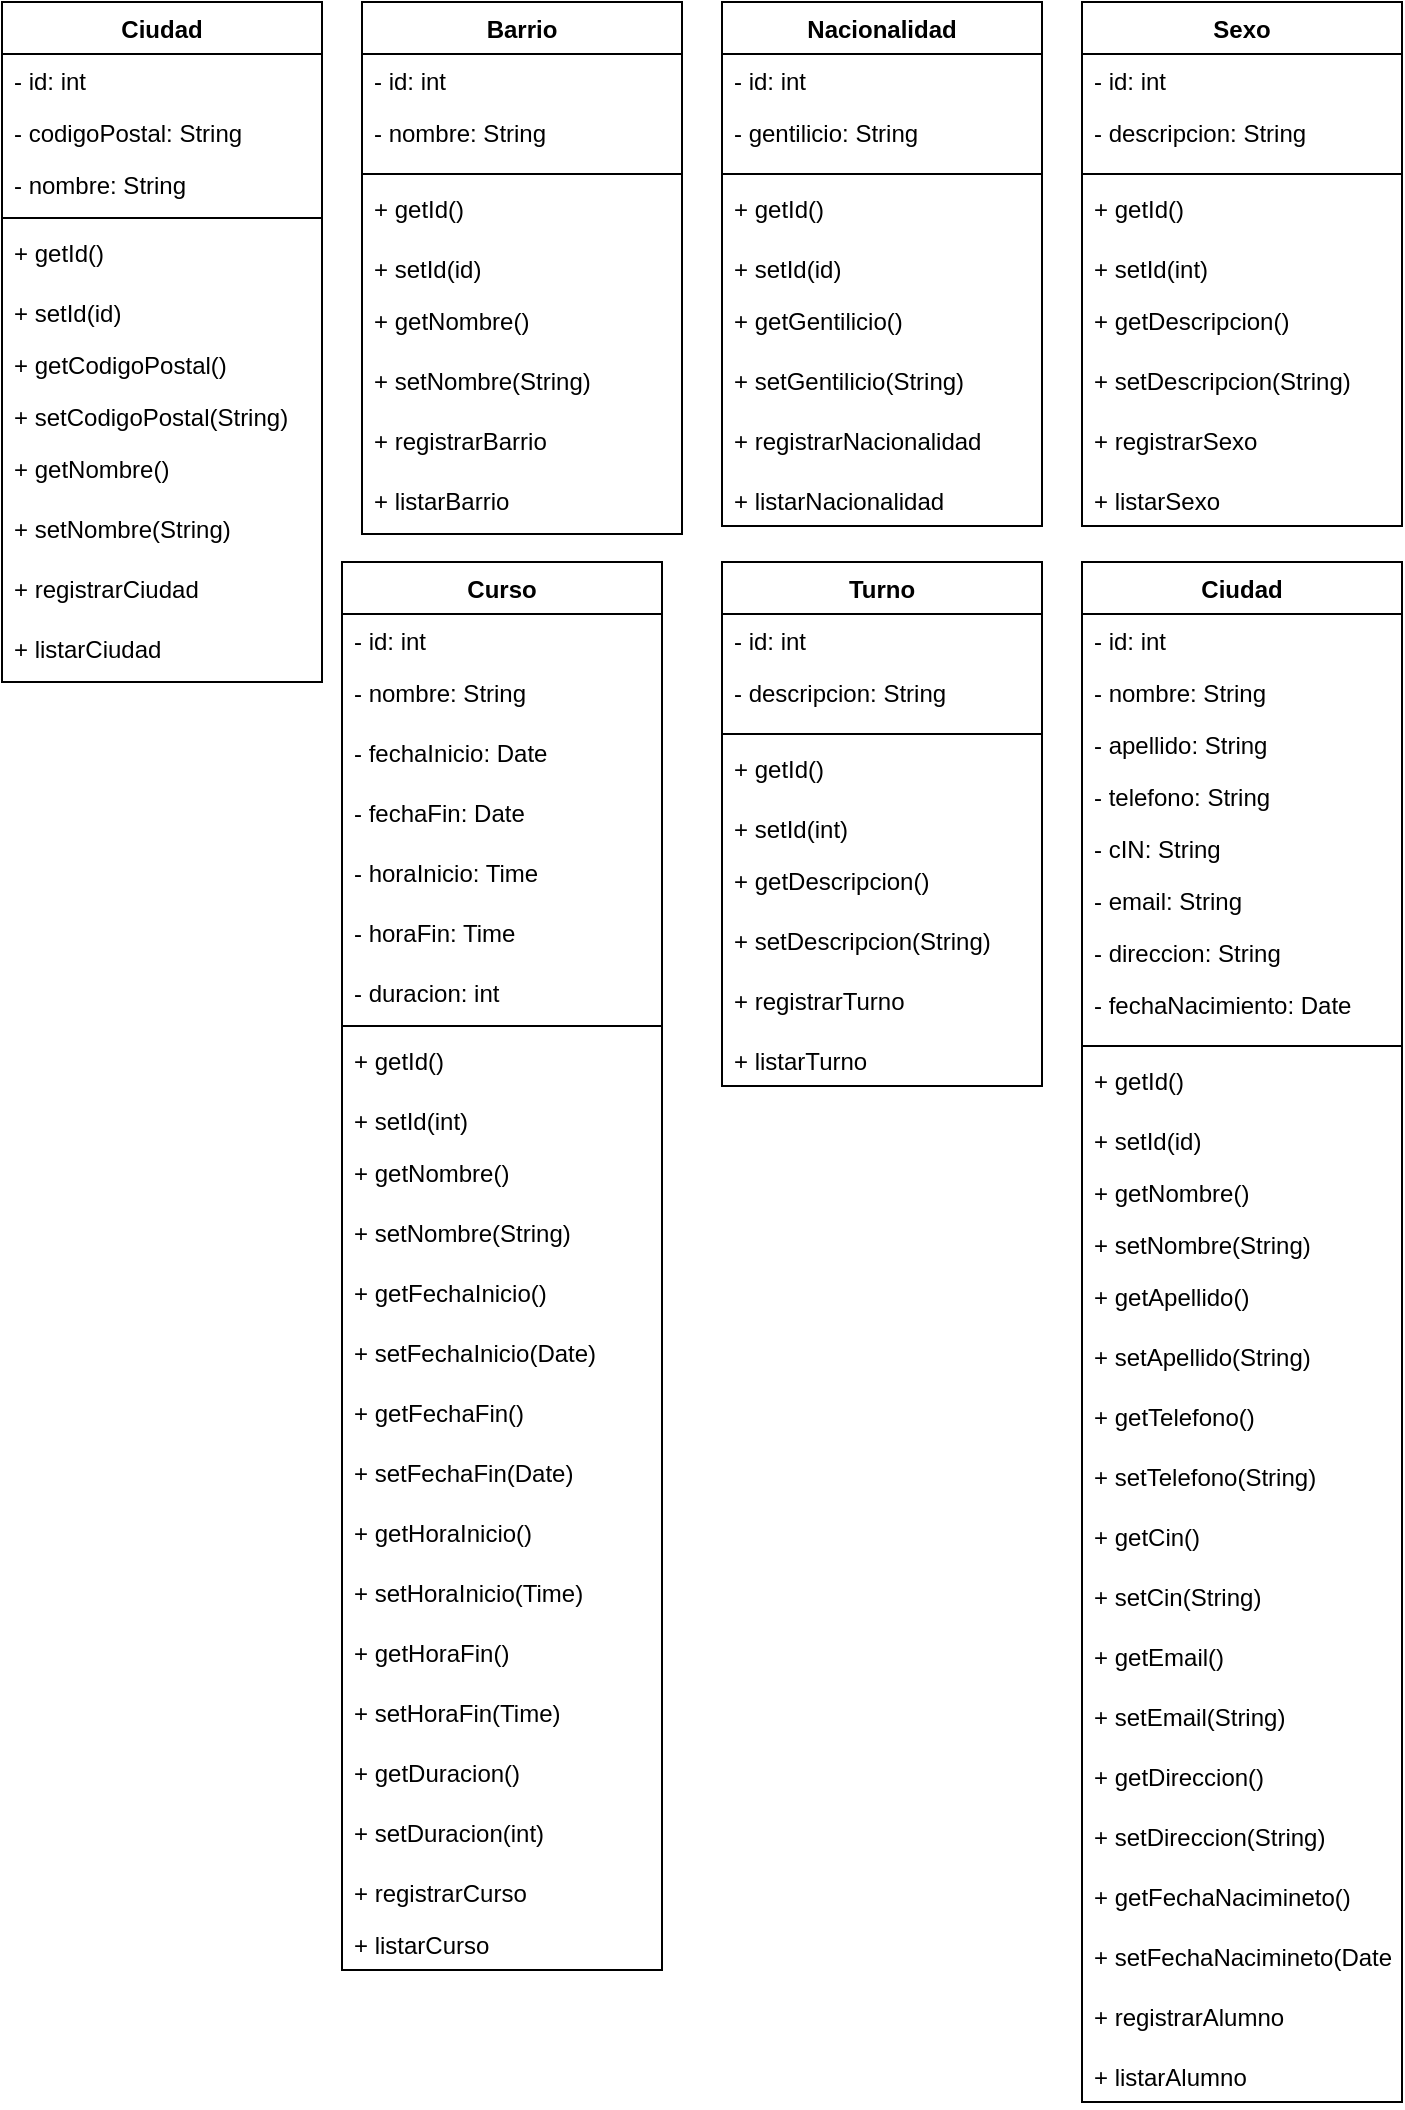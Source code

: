<mxfile version="20.2.8" type="device"><diagram id="pbPitKWL6TP8veOdQQYX" name="Página-1"><mxGraphModel dx="901" dy="651" grid="1" gridSize="10" guides="1" tooltips="1" connect="1" arrows="1" fold="1" page="1" pageScale="1" pageWidth="827" pageHeight="1169" math="0" shadow="0"><root><mxCell id="0"/><mxCell id="1" parent="0"/><mxCell id="TerYsJlzuSsZnqTADpuS-1" value="Ciudad" style="swimlane;fontStyle=1;align=center;verticalAlign=top;childLayout=stackLayout;horizontal=1;startSize=26;horizontalStack=0;resizeParent=1;resizeParentMax=0;resizeLast=0;collapsible=1;marginBottom=0;" vertex="1" parent="1"><mxGeometry x="20" y="40" width="160" height="340" as="geometry"/></mxCell><mxCell id="TerYsJlzuSsZnqTADpuS-2" value="- id: int&#10;" style="text;strokeColor=none;fillColor=none;align=left;verticalAlign=top;spacingLeft=4;spacingRight=4;overflow=hidden;rotatable=0;points=[[0,0.5],[1,0.5]];portConstraint=eastwest;" vertex="1" parent="TerYsJlzuSsZnqTADpuS-1"><mxGeometry y="26" width="160" height="26" as="geometry"/></mxCell><mxCell id="TerYsJlzuSsZnqTADpuS-5" value="- codigoPostal: String" style="text;strokeColor=none;fillColor=none;align=left;verticalAlign=top;spacingLeft=4;spacingRight=4;overflow=hidden;rotatable=0;points=[[0,0.5],[1,0.5]];portConstraint=eastwest;" vertex="1" parent="TerYsJlzuSsZnqTADpuS-1"><mxGeometry y="52" width="160" height="26" as="geometry"/></mxCell><mxCell id="TerYsJlzuSsZnqTADpuS-6" value="- nombre: String" style="text;strokeColor=none;fillColor=none;align=left;verticalAlign=top;spacingLeft=4;spacingRight=4;overflow=hidden;rotatable=0;points=[[0,0.5],[1,0.5]];portConstraint=eastwest;" vertex="1" parent="TerYsJlzuSsZnqTADpuS-1"><mxGeometry y="78" width="160" height="26" as="geometry"/></mxCell><mxCell id="TerYsJlzuSsZnqTADpuS-3" value="" style="line;strokeWidth=1;fillColor=none;align=left;verticalAlign=middle;spacingTop=-1;spacingLeft=3;spacingRight=3;rotatable=0;labelPosition=right;points=[];portConstraint=eastwest;strokeColor=inherit;" vertex="1" parent="TerYsJlzuSsZnqTADpuS-1"><mxGeometry y="104" width="160" height="8" as="geometry"/></mxCell><mxCell id="TerYsJlzuSsZnqTADpuS-4" value="+ getId()" style="text;strokeColor=none;fillColor=none;align=left;verticalAlign=top;spacingLeft=4;spacingRight=4;overflow=hidden;rotatable=0;points=[[0,0.5],[1,0.5]];portConstraint=eastwest;" vertex="1" parent="TerYsJlzuSsZnqTADpuS-1"><mxGeometry y="112" width="160" height="30" as="geometry"/></mxCell><mxCell id="TerYsJlzuSsZnqTADpuS-7" value="+ setId(id)" style="text;strokeColor=none;fillColor=none;align=left;verticalAlign=top;spacingLeft=4;spacingRight=4;overflow=hidden;rotatable=0;points=[[0,0.5],[1,0.5]];portConstraint=eastwest;" vertex="1" parent="TerYsJlzuSsZnqTADpuS-1"><mxGeometry y="142" width="160" height="26" as="geometry"/></mxCell><mxCell id="TerYsJlzuSsZnqTADpuS-8" value="+ getCodigoPostal()&#10;" style="text;strokeColor=none;fillColor=none;align=left;verticalAlign=top;spacingLeft=4;spacingRight=4;overflow=hidden;rotatable=0;points=[[0,0.5],[1,0.5]];portConstraint=eastwest;" vertex="1" parent="TerYsJlzuSsZnqTADpuS-1"><mxGeometry y="168" width="160" height="26" as="geometry"/></mxCell><mxCell id="TerYsJlzuSsZnqTADpuS-9" value="+ setCodigoPostal(String)&#10;" style="text;strokeColor=none;fillColor=none;align=left;verticalAlign=top;spacingLeft=4;spacingRight=4;overflow=hidden;rotatable=0;points=[[0,0.5],[1,0.5]];portConstraint=eastwest;" vertex="1" parent="TerYsJlzuSsZnqTADpuS-1"><mxGeometry y="194" width="160" height="26" as="geometry"/></mxCell><mxCell id="TerYsJlzuSsZnqTADpuS-10" value="+ getNombre()" style="text;strokeColor=none;fillColor=none;align=left;verticalAlign=top;spacingLeft=4;spacingRight=4;overflow=hidden;rotatable=0;points=[[0,0.5],[1,0.5]];portConstraint=eastwest;" vertex="1" parent="TerYsJlzuSsZnqTADpuS-1"><mxGeometry y="220" width="160" height="30" as="geometry"/></mxCell><mxCell id="TerYsJlzuSsZnqTADpuS-11" value="+ setNombre(String)" style="text;strokeColor=none;fillColor=none;align=left;verticalAlign=top;spacingLeft=4;spacingRight=4;overflow=hidden;rotatable=0;points=[[0,0.5],[1,0.5]];portConstraint=eastwest;" vertex="1" parent="TerYsJlzuSsZnqTADpuS-1"><mxGeometry y="250" width="160" height="30" as="geometry"/></mxCell><mxCell id="TerYsJlzuSsZnqTADpuS-12" value="+ registrarCiudad" style="text;strokeColor=none;fillColor=none;align=left;verticalAlign=top;spacingLeft=4;spacingRight=4;overflow=hidden;rotatable=0;points=[[0,0.5],[1,0.5]];portConstraint=eastwest;" vertex="1" parent="TerYsJlzuSsZnqTADpuS-1"><mxGeometry y="280" width="160" height="30" as="geometry"/></mxCell><mxCell id="TerYsJlzuSsZnqTADpuS-13" value="+ listarCiudad" style="text;strokeColor=none;fillColor=none;align=left;verticalAlign=top;spacingLeft=4;spacingRight=4;overflow=hidden;rotatable=0;points=[[0,0.5],[1,0.5]];portConstraint=eastwest;" vertex="1" parent="TerYsJlzuSsZnqTADpuS-1"><mxGeometry y="310" width="160" height="30" as="geometry"/></mxCell><mxCell id="TerYsJlzuSsZnqTADpuS-14" value="Barrio" style="swimlane;fontStyle=1;align=center;verticalAlign=top;childLayout=stackLayout;horizontal=1;startSize=26;horizontalStack=0;resizeParent=1;resizeParentMax=0;resizeLast=0;collapsible=1;marginBottom=0;" vertex="1" parent="1"><mxGeometry x="200" y="40" width="160" height="266" as="geometry"/></mxCell><mxCell id="TerYsJlzuSsZnqTADpuS-15" value="- id: int" style="text;strokeColor=none;fillColor=none;align=left;verticalAlign=top;spacingLeft=4;spacingRight=4;overflow=hidden;rotatable=0;points=[[0,0.5],[1,0.5]];portConstraint=eastwest;" vertex="1" parent="TerYsJlzuSsZnqTADpuS-14"><mxGeometry y="26" width="160" height="26" as="geometry"/></mxCell><mxCell id="TerYsJlzuSsZnqTADpuS-18" value="- nombre: String" style="text;strokeColor=none;fillColor=none;align=left;verticalAlign=top;spacingLeft=4;spacingRight=4;overflow=hidden;rotatable=0;points=[[0,0.5],[1,0.5]];portConstraint=eastwest;" vertex="1" parent="TerYsJlzuSsZnqTADpuS-14"><mxGeometry y="52" width="160" height="30" as="geometry"/></mxCell><mxCell id="TerYsJlzuSsZnqTADpuS-16" value="" style="line;strokeWidth=1;fillColor=none;align=left;verticalAlign=middle;spacingTop=-1;spacingLeft=3;spacingRight=3;rotatable=0;labelPosition=right;points=[];portConstraint=eastwest;strokeColor=inherit;" vertex="1" parent="TerYsJlzuSsZnqTADpuS-14"><mxGeometry y="82" width="160" height="8" as="geometry"/></mxCell><mxCell id="TerYsJlzuSsZnqTADpuS-19" value="+ getId()" style="text;strokeColor=none;fillColor=none;align=left;verticalAlign=top;spacingLeft=4;spacingRight=4;overflow=hidden;rotatable=0;points=[[0,0.5],[1,0.5]];portConstraint=eastwest;" vertex="1" parent="TerYsJlzuSsZnqTADpuS-14"><mxGeometry y="90" width="160" height="30" as="geometry"/></mxCell><mxCell id="TerYsJlzuSsZnqTADpuS-20" value="+ setId(id)" style="text;strokeColor=none;fillColor=none;align=left;verticalAlign=top;spacingLeft=4;spacingRight=4;overflow=hidden;rotatable=0;points=[[0,0.5],[1,0.5]];portConstraint=eastwest;" vertex="1" parent="TerYsJlzuSsZnqTADpuS-14"><mxGeometry y="120" width="160" height="26" as="geometry"/></mxCell><mxCell id="TerYsJlzuSsZnqTADpuS-21" value="+ getNombre()" style="text;strokeColor=none;fillColor=none;align=left;verticalAlign=top;spacingLeft=4;spacingRight=4;overflow=hidden;rotatable=0;points=[[0,0.5],[1,0.5]];portConstraint=eastwest;" vertex="1" parent="TerYsJlzuSsZnqTADpuS-14"><mxGeometry y="146" width="160" height="30" as="geometry"/></mxCell><mxCell id="TerYsJlzuSsZnqTADpuS-22" value="+ setNombre(String)" style="text;strokeColor=none;fillColor=none;align=left;verticalAlign=top;spacingLeft=4;spacingRight=4;overflow=hidden;rotatable=0;points=[[0,0.5],[1,0.5]];portConstraint=eastwest;" vertex="1" parent="TerYsJlzuSsZnqTADpuS-14"><mxGeometry y="176" width="160" height="30" as="geometry"/></mxCell><mxCell id="TerYsJlzuSsZnqTADpuS-23" value="+ registrarBarrio" style="text;strokeColor=none;fillColor=none;align=left;verticalAlign=top;spacingLeft=4;spacingRight=4;overflow=hidden;rotatable=0;points=[[0,0.5],[1,0.5]];portConstraint=eastwest;" vertex="1" parent="TerYsJlzuSsZnqTADpuS-14"><mxGeometry y="206" width="160" height="30" as="geometry"/></mxCell><mxCell id="TerYsJlzuSsZnqTADpuS-24" value="+ listarBarrio" style="text;strokeColor=none;fillColor=none;align=left;verticalAlign=top;spacingLeft=4;spacingRight=4;overflow=hidden;rotatable=0;points=[[0,0.5],[1,0.5]];portConstraint=eastwest;" vertex="1" parent="TerYsJlzuSsZnqTADpuS-14"><mxGeometry y="236" width="160" height="30" as="geometry"/></mxCell><mxCell id="TerYsJlzuSsZnqTADpuS-29" value="Nacionalidad" style="swimlane;fontStyle=1;align=center;verticalAlign=top;childLayout=stackLayout;horizontal=1;startSize=26;horizontalStack=0;resizeParent=1;resizeParentMax=0;resizeLast=0;collapsible=1;marginBottom=0;" vertex="1" parent="1"><mxGeometry x="380" y="40" width="160" height="262" as="geometry"/></mxCell><mxCell id="TerYsJlzuSsZnqTADpuS-30" value="- id: int" style="text;strokeColor=none;fillColor=none;align=left;verticalAlign=top;spacingLeft=4;spacingRight=4;overflow=hidden;rotatable=0;points=[[0,0.5],[1,0.5]];portConstraint=eastwest;" vertex="1" parent="TerYsJlzuSsZnqTADpuS-29"><mxGeometry y="26" width="160" height="26" as="geometry"/></mxCell><mxCell id="TerYsJlzuSsZnqTADpuS-33" value="- gentilicio: String" style="text;strokeColor=none;fillColor=none;align=left;verticalAlign=top;spacingLeft=4;spacingRight=4;overflow=hidden;rotatable=0;points=[[0,0.5],[1,0.5]];portConstraint=eastwest;" vertex="1" parent="TerYsJlzuSsZnqTADpuS-29"><mxGeometry y="52" width="160" height="30" as="geometry"/></mxCell><mxCell id="TerYsJlzuSsZnqTADpuS-31" value="" style="line;strokeWidth=1;fillColor=none;align=left;verticalAlign=middle;spacingTop=-1;spacingLeft=3;spacingRight=3;rotatable=0;labelPosition=right;points=[];portConstraint=eastwest;strokeColor=inherit;" vertex="1" parent="TerYsJlzuSsZnqTADpuS-29"><mxGeometry y="82" width="160" height="8" as="geometry"/></mxCell><mxCell id="TerYsJlzuSsZnqTADpuS-34" value="+ getId()" style="text;strokeColor=none;fillColor=none;align=left;verticalAlign=top;spacingLeft=4;spacingRight=4;overflow=hidden;rotatable=0;points=[[0,0.5],[1,0.5]];portConstraint=eastwest;" vertex="1" parent="TerYsJlzuSsZnqTADpuS-29"><mxGeometry y="90" width="160" height="30" as="geometry"/></mxCell><mxCell id="TerYsJlzuSsZnqTADpuS-35" value="+ setId(id)" style="text;strokeColor=none;fillColor=none;align=left;verticalAlign=top;spacingLeft=4;spacingRight=4;overflow=hidden;rotatable=0;points=[[0,0.5],[1,0.5]];portConstraint=eastwest;" vertex="1" parent="TerYsJlzuSsZnqTADpuS-29"><mxGeometry y="120" width="160" height="26" as="geometry"/></mxCell><mxCell id="TerYsJlzuSsZnqTADpuS-36" value="+ getGentilicio()" style="text;strokeColor=none;fillColor=none;align=left;verticalAlign=top;spacingLeft=4;spacingRight=4;overflow=hidden;rotatable=0;points=[[0,0.5],[1,0.5]];portConstraint=eastwest;" vertex="1" parent="TerYsJlzuSsZnqTADpuS-29"><mxGeometry y="146" width="160" height="30" as="geometry"/></mxCell><mxCell id="TerYsJlzuSsZnqTADpuS-37" value="+ setGentilicio(String)" style="text;strokeColor=none;fillColor=none;align=left;verticalAlign=top;spacingLeft=4;spacingRight=4;overflow=hidden;rotatable=0;points=[[0,0.5],[1,0.5]];portConstraint=eastwest;" vertex="1" parent="TerYsJlzuSsZnqTADpuS-29"><mxGeometry y="176" width="160" height="30" as="geometry"/></mxCell><mxCell id="TerYsJlzuSsZnqTADpuS-38" value="+ registrarNacionalidad" style="text;strokeColor=none;fillColor=none;align=left;verticalAlign=top;spacingLeft=4;spacingRight=4;overflow=hidden;rotatable=0;points=[[0,0.5],[1,0.5]];portConstraint=eastwest;" vertex="1" parent="TerYsJlzuSsZnqTADpuS-29"><mxGeometry y="206" width="160" height="30" as="geometry"/></mxCell><mxCell id="TerYsJlzuSsZnqTADpuS-32" value="+ listarNacionalidad" style="text;strokeColor=none;fillColor=none;align=left;verticalAlign=top;spacingLeft=4;spacingRight=4;overflow=hidden;rotatable=0;points=[[0,0.5],[1,0.5]];portConstraint=eastwest;" vertex="1" parent="TerYsJlzuSsZnqTADpuS-29"><mxGeometry y="236" width="160" height="26" as="geometry"/></mxCell><mxCell id="TerYsJlzuSsZnqTADpuS-39" value="Sexo" style="swimlane;fontStyle=1;align=center;verticalAlign=top;childLayout=stackLayout;horizontal=1;startSize=26;horizontalStack=0;resizeParent=1;resizeParentMax=0;resizeLast=0;collapsible=1;marginBottom=0;" vertex="1" parent="1"><mxGeometry x="560" y="40" width="160" height="262" as="geometry"/></mxCell><mxCell id="TerYsJlzuSsZnqTADpuS-40" value="- id: int" style="text;strokeColor=none;fillColor=none;align=left;verticalAlign=top;spacingLeft=4;spacingRight=4;overflow=hidden;rotatable=0;points=[[0,0.5],[1,0.5]];portConstraint=eastwest;" vertex="1" parent="TerYsJlzuSsZnqTADpuS-39"><mxGeometry y="26" width="160" height="26" as="geometry"/></mxCell><mxCell id="TerYsJlzuSsZnqTADpuS-41" value="- descripcion: String" style="text;strokeColor=none;fillColor=none;align=left;verticalAlign=top;spacingLeft=4;spacingRight=4;overflow=hidden;rotatable=0;points=[[0,0.5],[1,0.5]];portConstraint=eastwest;" vertex="1" parent="TerYsJlzuSsZnqTADpuS-39"><mxGeometry y="52" width="160" height="30" as="geometry"/></mxCell><mxCell id="TerYsJlzuSsZnqTADpuS-42" value="" style="line;strokeWidth=1;fillColor=none;align=left;verticalAlign=middle;spacingTop=-1;spacingLeft=3;spacingRight=3;rotatable=0;labelPosition=right;points=[];portConstraint=eastwest;strokeColor=inherit;" vertex="1" parent="TerYsJlzuSsZnqTADpuS-39"><mxGeometry y="82" width="160" height="8" as="geometry"/></mxCell><mxCell id="TerYsJlzuSsZnqTADpuS-43" value="+ getId()" style="text;strokeColor=none;fillColor=none;align=left;verticalAlign=top;spacingLeft=4;spacingRight=4;overflow=hidden;rotatable=0;points=[[0,0.5],[1,0.5]];portConstraint=eastwest;" vertex="1" parent="TerYsJlzuSsZnqTADpuS-39"><mxGeometry y="90" width="160" height="30" as="geometry"/></mxCell><mxCell id="TerYsJlzuSsZnqTADpuS-44" value="+ setId(int)" style="text;strokeColor=none;fillColor=none;align=left;verticalAlign=top;spacingLeft=4;spacingRight=4;overflow=hidden;rotatable=0;points=[[0,0.5],[1,0.5]];portConstraint=eastwest;" vertex="1" parent="TerYsJlzuSsZnqTADpuS-39"><mxGeometry y="120" width="160" height="26" as="geometry"/></mxCell><mxCell id="TerYsJlzuSsZnqTADpuS-45" value="+ getDescripcion()" style="text;strokeColor=none;fillColor=none;align=left;verticalAlign=top;spacingLeft=4;spacingRight=4;overflow=hidden;rotatable=0;points=[[0,0.5],[1,0.5]];portConstraint=eastwest;" vertex="1" parent="TerYsJlzuSsZnqTADpuS-39"><mxGeometry y="146" width="160" height="30" as="geometry"/></mxCell><mxCell id="TerYsJlzuSsZnqTADpuS-46" value="+ setDescripcion(String)" style="text;strokeColor=none;fillColor=none;align=left;verticalAlign=top;spacingLeft=4;spacingRight=4;overflow=hidden;rotatable=0;points=[[0,0.5],[1,0.5]];portConstraint=eastwest;" vertex="1" parent="TerYsJlzuSsZnqTADpuS-39"><mxGeometry y="176" width="160" height="30" as="geometry"/></mxCell><mxCell id="TerYsJlzuSsZnqTADpuS-47" value="+ registrarSexo" style="text;strokeColor=none;fillColor=none;align=left;verticalAlign=top;spacingLeft=4;spacingRight=4;overflow=hidden;rotatable=0;points=[[0,0.5],[1,0.5]];portConstraint=eastwest;" vertex="1" parent="TerYsJlzuSsZnqTADpuS-39"><mxGeometry y="206" width="160" height="30" as="geometry"/></mxCell><mxCell id="TerYsJlzuSsZnqTADpuS-48" value="+ listarSexo" style="text;strokeColor=none;fillColor=none;align=left;verticalAlign=top;spacingLeft=4;spacingRight=4;overflow=hidden;rotatable=0;points=[[0,0.5],[1,0.5]];portConstraint=eastwest;" vertex="1" parent="TerYsJlzuSsZnqTADpuS-39"><mxGeometry y="236" width="160" height="26" as="geometry"/></mxCell><mxCell id="TerYsJlzuSsZnqTADpuS-51" value="Turno" style="swimlane;fontStyle=1;align=center;verticalAlign=top;childLayout=stackLayout;horizontal=1;startSize=26;horizontalStack=0;resizeParent=1;resizeParentMax=0;resizeLast=0;collapsible=1;marginBottom=0;" vertex="1" parent="1"><mxGeometry x="380" y="320" width="160" height="262" as="geometry"/></mxCell><mxCell id="TerYsJlzuSsZnqTADpuS-52" value="- id: int" style="text;strokeColor=none;fillColor=none;align=left;verticalAlign=top;spacingLeft=4;spacingRight=4;overflow=hidden;rotatable=0;points=[[0,0.5],[1,0.5]];portConstraint=eastwest;" vertex="1" parent="TerYsJlzuSsZnqTADpuS-51"><mxGeometry y="26" width="160" height="26" as="geometry"/></mxCell><mxCell id="TerYsJlzuSsZnqTADpuS-53" value="- descripcion: String" style="text;strokeColor=none;fillColor=none;align=left;verticalAlign=top;spacingLeft=4;spacingRight=4;overflow=hidden;rotatable=0;points=[[0,0.5],[1,0.5]];portConstraint=eastwest;" vertex="1" parent="TerYsJlzuSsZnqTADpuS-51"><mxGeometry y="52" width="160" height="30" as="geometry"/></mxCell><mxCell id="TerYsJlzuSsZnqTADpuS-54" value="" style="line;strokeWidth=1;fillColor=none;align=left;verticalAlign=middle;spacingTop=-1;spacingLeft=3;spacingRight=3;rotatable=0;labelPosition=right;points=[];portConstraint=eastwest;strokeColor=inherit;" vertex="1" parent="TerYsJlzuSsZnqTADpuS-51"><mxGeometry y="82" width="160" height="8" as="geometry"/></mxCell><mxCell id="TerYsJlzuSsZnqTADpuS-55" value="+ getId()" style="text;strokeColor=none;fillColor=none;align=left;verticalAlign=top;spacingLeft=4;spacingRight=4;overflow=hidden;rotatable=0;points=[[0,0.5],[1,0.5]];portConstraint=eastwest;" vertex="1" parent="TerYsJlzuSsZnqTADpuS-51"><mxGeometry y="90" width="160" height="30" as="geometry"/></mxCell><mxCell id="TerYsJlzuSsZnqTADpuS-56" value="+ setId(int)" style="text;strokeColor=none;fillColor=none;align=left;verticalAlign=top;spacingLeft=4;spacingRight=4;overflow=hidden;rotatable=0;points=[[0,0.5],[1,0.5]];portConstraint=eastwest;" vertex="1" parent="TerYsJlzuSsZnqTADpuS-51"><mxGeometry y="120" width="160" height="26" as="geometry"/></mxCell><mxCell id="TerYsJlzuSsZnqTADpuS-57" value="+ getDescripcion()" style="text;strokeColor=none;fillColor=none;align=left;verticalAlign=top;spacingLeft=4;spacingRight=4;overflow=hidden;rotatable=0;points=[[0,0.5],[1,0.5]];portConstraint=eastwest;" vertex="1" parent="TerYsJlzuSsZnqTADpuS-51"><mxGeometry y="146" width="160" height="30" as="geometry"/></mxCell><mxCell id="TerYsJlzuSsZnqTADpuS-58" value="+ setDescripcion(String)" style="text;strokeColor=none;fillColor=none;align=left;verticalAlign=top;spacingLeft=4;spacingRight=4;overflow=hidden;rotatable=0;points=[[0,0.5],[1,0.5]];portConstraint=eastwest;" vertex="1" parent="TerYsJlzuSsZnqTADpuS-51"><mxGeometry y="176" width="160" height="30" as="geometry"/></mxCell><mxCell id="TerYsJlzuSsZnqTADpuS-59" value="+ registrarTurno" style="text;strokeColor=none;fillColor=none;align=left;verticalAlign=top;spacingLeft=4;spacingRight=4;overflow=hidden;rotatable=0;points=[[0,0.5],[1,0.5]];portConstraint=eastwest;" vertex="1" parent="TerYsJlzuSsZnqTADpuS-51"><mxGeometry y="206" width="160" height="30" as="geometry"/></mxCell><mxCell id="TerYsJlzuSsZnqTADpuS-60" value="+ listarTurno" style="text;strokeColor=none;fillColor=none;align=left;verticalAlign=top;spacingLeft=4;spacingRight=4;overflow=hidden;rotatable=0;points=[[0,0.5],[1,0.5]];portConstraint=eastwest;" vertex="1" parent="TerYsJlzuSsZnqTADpuS-51"><mxGeometry y="236" width="160" height="26" as="geometry"/></mxCell><mxCell id="TerYsJlzuSsZnqTADpuS-61" value="Curso" style="swimlane;fontStyle=1;align=center;verticalAlign=top;childLayout=stackLayout;horizontal=1;startSize=26;horizontalStack=0;resizeParent=1;resizeParentMax=0;resizeLast=0;collapsible=1;marginBottom=0;" vertex="1" parent="1"><mxGeometry x="190" y="320" width="160" height="704" as="geometry"/></mxCell><mxCell id="TerYsJlzuSsZnqTADpuS-62" value="- id: int" style="text;strokeColor=none;fillColor=none;align=left;verticalAlign=top;spacingLeft=4;spacingRight=4;overflow=hidden;rotatable=0;points=[[0,0.5],[1,0.5]];portConstraint=eastwest;" vertex="1" parent="TerYsJlzuSsZnqTADpuS-61"><mxGeometry y="26" width="160" height="26" as="geometry"/></mxCell><mxCell id="TerYsJlzuSsZnqTADpuS-63" value="- nombre: String" style="text;strokeColor=none;fillColor=none;align=left;verticalAlign=top;spacingLeft=4;spacingRight=4;overflow=hidden;rotatable=0;points=[[0,0.5],[1,0.5]];portConstraint=eastwest;" vertex="1" parent="TerYsJlzuSsZnqTADpuS-61"><mxGeometry y="52" width="160" height="30" as="geometry"/></mxCell><mxCell id="TerYsJlzuSsZnqTADpuS-71" value="- fechaInicio: Date" style="text;strokeColor=none;fillColor=none;align=left;verticalAlign=top;spacingLeft=4;spacingRight=4;overflow=hidden;rotatable=0;points=[[0,0.5],[1,0.5]];portConstraint=eastwest;" vertex="1" parent="TerYsJlzuSsZnqTADpuS-61"><mxGeometry y="82" width="160" height="30" as="geometry"/></mxCell><mxCell id="TerYsJlzuSsZnqTADpuS-72" value="- fechaFin: Date" style="text;strokeColor=none;fillColor=none;align=left;verticalAlign=top;spacingLeft=4;spacingRight=4;overflow=hidden;rotatable=0;points=[[0,0.5],[1,0.5]];portConstraint=eastwest;" vertex="1" parent="TerYsJlzuSsZnqTADpuS-61"><mxGeometry y="112" width="160" height="30" as="geometry"/></mxCell><mxCell id="TerYsJlzuSsZnqTADpuS-73" value="- horaInicio: Time" style="text;strokeColor=none;fillColor=none;align=left;verticalAlign=top;spacingLeft=4;spacingRight=4;overflow=hidden;rotatable=0;points=[[0,0.5],[1,0.5]];portConstraint=eastwest;" vertex="1" parent="TerYsJlzuSsZnqTADpuS-61"><mxGeometry y="142" width="160" height="30" as="geometry"/></mxCell><mxCell id="TerYsJlzuSsZnqTADpuS-74" value="- horaFin: Time" style="text;strokeColor=none;fillColor=none;align=left;verticalAlign=top;spacingLeft=4;spacingRight=4;overflow=hidden;rotatable=0;points=[[0,0.5],[1,0.5]];portConstraint=eastwest;" vertex="1" parent="TerYsJlzuSsZnqTADpuS-61"><mxGeometry y="172" width="160" height="30" as="geometry"/></mxCell><mxCell id="TerYsJlzuSsZnqTADpuS-75" value="- duracion: int" style="text;strokeColor=none;fillColor=none;align=left;verticalAlign=top;spacingLeft=4;spacingRight=4;overflow=hidden;rotatable=0;points=[[0,0.5],[1,0.5]];portConstraint=eastwest;" vertex="1" parent="TerYsJlzuSsZnqTADpuS-61"><mxGeometry y="202" width="160" height="26" as="geometry"/></mxCell><mxCell id="TerYsJlzuSsZnqTADpuS-64" value="" style="line;strokeWidth=1;fillColor=none;align=left;verticalAlign=middle;spacingTop=-1;spacingLeft=3;spacingRight=3;rotatable=0;labelPosition=right;points=[];portConstraint=eastwest;strokeColor=inherit;" vertex="1" parent="TerYsJlzuSsZnqTADpuS-61"><mxGeometry y="228" width="160" height="8" as="geometry"/></mxCell><mxCell id="TerYsJlzuSsZnqTADpuS-65" value="+ getId()" style="text;strokeColor=none;fillColor=none;align=left;verticalAlign=top;spacingLeft=4;spacingRight=4;overflow=hidden;rotatable=0;points=[[0,0.5],[1,0.5]];portConstraint=eastwest;" vertex="1" parent="TerYsJlzuSsZnqTADpuS-61"><mxGeometry y="236" width="160" height="30" as="geometry"/></mxCell><mxCell id="TerYsJlzuSsZnqTADpuS-66" value="+ setId(int)" style="text;strokeColor=none;fillColor=none;align=left;verticalAlign=top;spacingLeft=4;spacingRight=4;overflow=hidden;rotatable=0;points=[[0,0.5],[1,0.5]];portConstraint=eastwest;" vertex="1" parent="TerYsJlzuSsZnqTADpuS-61"><mxGeometry y="266" width="160" height="26" as="geometry"/></mxCell><mxCell id="TerYsJlzuSsZnqTADpuS-67" value="+ getNombre()" style="text;strokeColor=none;fillColor=none;align=left;verticalAlign=top;spacingLeft=4;spacingRight=4;overflow=hidden;rotatable=0;points=[[0,0.5],[1,0.5]];portConstraint=eastwest;" vertex="1" parent="TerYsJlzuSsZnqTADpuS-61"><mxGeometry y="292" width="160" height="30" as="geometry"/></mxCell><mxCell id="TerYsJlzuSsZnqTADpuS-68" value="+ setNombre(String)" style="text;strokeColor=none;fillColor=none;align=left;verticalAlign=top;spacingLeft=4;spacingRight=4;overflow=hidden;rotatable=0;points=[[0,0.5],[1,0.5]];portConstraint=eastwest;" vertex="1" parent="TerYsJlzuSsZnqTADpuS-61"><mxGeometry y="322" width="160" height="30" as="geometry"/></mxCell><mxCell id="TerYsJlzuSsZnqTADpuS-76" value="+ getFechaInicio()" style="text;strokeColor=none;fillColor=none;align=left;verticalAlign=top;spacingLeft=4;spacingRight=4;overflow=hidden;rotatable=0;points=[[0,0.5],[1,0.5]];portConstraint=eastwest;" vertex="1" parent="TerYsJlzuSsZnqTADpuS-61"><mxGeometry y="352" width="160" height="30" as="geometry"/></mxCell><mxCell id="TerYsJlzuSsZnqTADpuS-78" value="+ setFechaInicio(Date)" style="text;strokeColor=none;fillColor=none;align=left;verticalAlign=top;spacingLeft=4;spacingRight=4;overflow=hidden;rotatable=0;points=[[0,0.5],[1,0.5]];portConstraint=eastwest;" vertex="1" parent="TerYsJlzuSsZnqTADpuS-61"><mxGeometry y="382" width="160" height="30" as="geometry"/></mxCell><mxCell id="TerYsJlzuSsZnqTADpuS-79" value="+ getFechaFin()" style="text;strokeColor=none;fillColor=none;align=left;verticalAlign=top;spacingLeft=4;spacingRight=4;overflow=hidden;rotatable=0;points=[[0,0.5],[1,0.5]];portConstraint=eastwest;" vertex="1" parent="TerYsJlzuSsZnqTADpuS-61"><mxGeometry y="412" width="160" height="30" as="geometry"/></mxCell><mxCell id="TerYsJlzuSsZnqTADpuS-80" value="+ setFechaFin(Date)" style="text;strokeColor=none;fillColor=none;align=left;verticalAlign=top;spacingLeft=4;spacingRight=4;overflow=hidden;rotatable=0;points=[[0,0.5],[1,0.5]];portConstraint=eastwest;" vertex="1" parent="TerYsJlzuSsZnqTADpuS-61"><mxGeometry y="442" width="160" height="30" as="geometry"/></mxCell><mxCell id="TerYsJlzuSsZnqTADpuS-81" value="+ getHoraInicio()" style="text;strokeColor=none;fillColor=none;align=left;verticalAlign=top;spacingLeft=4;spacingRight=4;overflow=hidden;rotatable=0;points=[[0,0.5],[1,0.5]];portConstraint=eastwest;" vertex="1" parent="TerYsJlzuSsZnqTADpuS-61"><mxGeometry y="472" width="160" height="30" as="geometry"/></mxCell><mxCell id="TerYsJlzuSsZnqTADpuS-82" value="+ setHoraInicio(Time)" style="text;strokeColor=none;fillColor=none;align=left;verticalAlign=top;spacingLeft=4;spacingRight=4;overflow=hidden;rotatable=0;points=[[0,0.5],[1,0.5]];portConstraint=eastwest;" vertex="1" parent="TerYsJlzuSsZnqTADpuS-61"><mxGeometry y="502" width="160" height="30" as="geometry"/></mxCell><mxCell id="TerYsJlzuSsZnqTADpuS-83" value="+ getHoraFin()" style="text;strokeColor=none;fillColor=none;align=left;verticalAlign=top;spacingLeft=4;spacingRight=4;overflow=hidden;rotatable=0;points=[[0,0.5],[1,0.5]];portConstraint=eastwest;" vertex="1" parent="TerYsJlzuSsZnqTADpuS-61"><mxGeometry y="532" width="160" height="30" as="geometry"/></mxCell><mxCell id="TerYsJlzuSsZnqTADpuS-84" value="+ setHoraFin(Time)" style="text;strokeColor=none;fillColor=none;align=left;verticalAlign=top;spacingLeft=4;spacingRight=4;overflow=hidden;rotatable=0;points=[[0,0.5],[1,0.5]];portConstraint=eastwest;" vertex="1" parent="TerYsJlzuSsZnqTADpuS-61"><mxGeometry y="562" width="160" height="30" as="geometry"/></mxCell><mxCell id="TerYsJlzuSsZnqTADpuS-69" value="+ getDuracion()" style="text;strokeColor=none;fillColor=none;align=left;verticalAlign=top;spacingLeft=4;spacingRight=4;overflow=hidden;rotatable=0;points=[[0,0.5],[1,0.5]];portConstraint=eastwest;" vertex="1" parent="TerYsJlzuSsZnqTADpuS-61"><mxGeometry y="592" width="160" height="30" as="geometry"/></mxCell><mxCell id="TerYsJlzuSsZnqTADpuS-85" value="+ setDuracion(int)" style="text;strokeColor=none;fillColor=none;align=left;verticalAlign=top;spacingLeft=4;spacingRight=4;overflow=hidden;rotatable=0;points=[[0,0.5],[1,0.5]];portConstraint=eastwest;" vertex="1" parent="TerYsJlzuSsZnqTADpuS-61"><mxGeometry y="622" width="160" height="30" as="geometry"/></mxCell><mxCell id="TerYsJlzuSsZnqTADpuS-70" value="+ registrarCurso" style="text;strokeColor=none;fillColor=none;align=left;verticalAlign=top;spacingLeft=4;spacingRight=4;overflow=hidden;rotatable=0;points=[[0,0.5],[1,0.5]];portConstraint=eastwest;" vertex="1" parent="TerYsJlzuSsZnqTADpuS-61"><mxGeometry y="652" width="160" height="26" as="geometry"/></mxCell><mxCell id="TerYsJlzuSsZnqTADpuS-77" value="+ listarCurso" style="text;strokeColor=none;fillColor=none;align=left;verticalAlign=top;spacingLeft=4;spacingRight=4;overflow=hidden;rotatable=0;points=[[0,0.5],[1,0.5]];portConstraint=eastwest;" vertex="1" parent="TerYsJlzuSsZnqTADpuS-61"><mxGeometry y="678" width="160" height="26" as="geometry"/></mxCell><mxCell id="TerYsJlzuSsZnqTADpuS-96" value="Ciudad" style="swimlane;fontStyle=1;align=center;verticalAlign=top;childLayout=stackLayout;horizontal=1;startSize=26;horizontalStack=0;resizeParent=1;resizeParentMax=0;resizeLast=0;collapsible=1;marginBottom=0;" vertex="1" parent="1"><mxGeometry x="560" y="320" width="160" height="770" as="geometry"/></mxCell><mxCell id="TerYsJlzuSsZnqTADpuS-97" value="- id: int&#10;" style="text;strokeColor=none;fillColor=none;align=left;verticalAlign=top;spacingLeft=4;spacingRight=4;overflow=hidden;rotatable=0;points=[[0,0.5],[1,0.5]];portConstraint=eastwest;" vertex="1" parent="TerYsJlzuSsZnqTADpuS-96"><mxGeometry y="26" width="160" height="26" as="geometry"/></mxCell><mxCell id="TerYsJlzuSsZnqTADpuS-98" value="- nombre: String" style="text;strokeColor=none;fillColor=none;align=left;verticalAlign=top;spacingLeft=4;spacingRight=4;overflow=hidden;rotatable=0;points=[[0,0.5],[1,0.5]];portConstraint=eastwest;" vertex="1" parent="TerYsJlzuSsZnqTADpuS-96"><mxGeometry y="52" width="160" height="26" as="geometry"/></mxCell><mxCell id="TerYsJlzuSsZnqTADpuS-99" value="- apellido: String" style="text;strokeColor=none;fillColor=none;align=left;verticalAlign=top;spacingLeft=4;spacingRight=4;overflow=hidden;rotatable=0;points=[[0,0.5],[1,0.5]];portConstraint=eastwest;" vertex="1" parent="TerYsJlzuSsZnqTADpuS-96"><mxGeometry y="78" width="160" height="26" as="geometry"/></mxCell><mxCell id="TerYsJlzuSsZnqTADpuS-109" value="- telefono: String" style="text;strokeColor=none;fillColor=none;align=left;verticalAlign=top;spacingLeft=4;spacingRight=4;overflow=hidden;rotatable=0;points=[[0,0.5],[1,0.5]];portConstraint=eastwest;" vertex="1" parent="TerYsJlzuSsZnqTADpuS-96"><mxGeometry y="104" width="160" height="26" as="geometry"/></mxCell><mxCell id="TerYsJlzuSsZnqTADpuS-110" value="- cIN: String" style="text;strokeColor=none;fillColor=none;align=left;verticalAlign=top;spacingLeft=4;spacingRight=4;overflow=hidden;rotatable=0;points=[[0,0.5],[1,0.5]];portConstraint=eastwest;" vertex="1" parent="TerYsJlzuSsZnqTADpuS-96"><mxGeometry y="130" width="160" height="26" as="geometry"/></mxCell><mxCell id="TerYsJlzuSsZnqTADpuS-111" value="- email: String" style="text;strokeColor=none;fillColor=none;align=left;verticalAlign=top;spacingLeft=4;spacingRight=4;overflow=hidden;rotatable=0;points=[[0,0.5],[1,0.5]];portConstraint=eastwest;" vertex="1" parent="TerYsJlzuSsZnqTADpuS-96"><mxGeometry y="156" width="160" height="26" as="geometry"/></mxCell><mxCell id="TerYsJlzuSsZnqTADpuS-112" value="- direccion: String" style="text;strokeColor=none;fillColor=none;align=left;verticalAlign=top;spacingLeft=4;spacingRight=4;overflow=hidden;rotatable=0;points=[[0,0.5],[1,0.5]];portConstraint=eastwest;" vertex="1" parent="TerYsJlzuSsZnqTADpuS-96"><mxGeometry y="182" width="160" height="26" as="geometry"/></mxCell><mxCell id="TerYsJlzuSsZnqTADpuS-113" value="- fechaNacimiento: Date" style="text;strokeColor=none;fillColor=none;align=left;verticalAlign=top;spacingLeft=4;spacingRight=4;overflow=hidden;rotatable=0;points=[[0,0.5],[1,0.5]];portConstraint=eastwest;" vertex="1" parent="TerYsJlzuSsZnqTADpuS-96"><mxGeometry y="208" width="160" height="30" as="geometry"/></mxCell><mxCell id="TerYsJlzuSsZnqTADpuS-100" value="" style="line;strokeWidth=1;fillColor=none;align=left;verticalAlign=middle;spacingTop=-1;spacingLeft=3;spacingRight=3;rotatable=0;labelPosition=right;points=[];portConstraint=eastwest;strokeColor=inherit;" vertex="1" parent="TerYsJlzuSsZnqTADpuS-96"><mxGeometry y="238" width="160" height="8" as="geometry"/></mxCell><mxCell id="TerYsJlzuSsZnqTADpuS-101" value="+ getId()" style="text;strokeColor=none;fillColor=none;align=left;verticalAlign=top;spacingLeft=4;spacingRight=4;overflow=hidden;rotatable=0;points=[[0,0.5],[1,0.5]];portConstraint=eastwest;" vertex="1" parent="TerYsJlzuSsZnqTADpuS-96"><mxGeometry y="246" width="160" height="30" as="geometry"/></mxCell><mxCell id="TerYsJlzuSsZnqTADpuS-102" value="+ setId(id)" style="text;strokeColor=none;fillColor=none;align=left;verticalAlign=top;spacingLeft=4;spacingRight=4;overflow=hidden;rotatable=0;points=[[0,0.5],[1,0.5]];portConstraint=eastwest;" vertex="1" parent="TerYsJlzuSsZnqTADpuS-96"><mxGeometry y="276" width="160" height="26" as="geometry"/></mxCell><mxCell id="TerYsJlzuSsZnqTADpuS-103" value="+ getNombre()&#10;" style="text;strokeColor=none;fillColor=none;align=left;verticalAlign=top;spacingLeft=4;spacingRight=4;overflow=hidden;rotatable=0;points=[[0,0.5],[1,0.5]];portConstraint=eastwest;" vertex="1" parent="TerYsJlzuSsZnqTADpuS-96"><mxGeometry y="302" width="160" height="26" as="geometry"/></mxCell><mxCell id="TerYsJlzuSsZnqTADpuS-104" value="+ setNombre(String)&#10;" style="text;strokeColor=none;fillColor=none;align=left;verticalAlign=top;spacingLeft=4;spacingRight=4;overflow=hidden;rotatable=0;points=[[0,0.5],[1,0.5]];portConstraint=eastwest;" vertex="1" parent="TerYsJlzuSsZnqTADpuS-96"><mxGeometry y="328" width="160" height="26" as="geometry"/></mxCell><mxCell id="TerYsJlzuSsZnqTADpuS-105" value="+ getApellido()" style="text;strokeColor=none;fillColor=none;align=left;verticalAlign=top;spacingLeft=4;spacingRight=4;overflow=hidden;rotatable=0;points=[[0,0.5],[1,0.5]];portConstraint=eastwest;" vertex="1" parent="TerYsJlzuSsZnqTADpuS-96"><mxGeometry y="354" width="160" height="30" as="geometry"/></mxCell><mxCell id="TerYsJlzuSsZnqTADpuS-106" value="+ setApellido(String)" style="text;strokeColor=none;fillColor=none;align=left;verticalAlign=top;spacingLeft=4;spacingRight=4;overflow=hidden;rotatable=0;points=[[0,0.5],[1,0.5]];portConstraint=eastwest;" vertex="1" parent="TerYsJlzuSsZnqTADpuS-96"><mxGeometry y="384" width="160" height="30" as="geometry"/></mxCell><mxCell id="TerYsJlzuSsZnqTADpuS-114" value="+ getTelefono()" style="text;strokeColor=none;fillColor=none;align=left;verticalAlign=top;spacingLeft=4;spacingRight=4;overflow=hidden;rotatable=0;points=[[0,0.5],[1,0.5]];portConstraint=eastwest;" vertex="1" parent="TerYsJlzuSsZnqTADpuS-96"><mxGeometry y="414" width="160" height="30" as="geometry"/></mxCell><mxCell id="TerYsJlzuSsZnqTADpuS-115" value="+ setTelefono(String)" style="text;strokeColor=none;fillColor=none;align=left;verticalAlign=top;spacingLeft=4;spacingRight=4;overflow=hidden;rotatable=0;points=[[0,0.5],[1,0.5]];portConstraint=eastwest;" vertex="1" parent="TerYsJlzuSsZnqTADpuS-96"><mxGeometry y="444" width="160" height="30" as="geometry"/></mxCell><mxCell id="TerYsJlzuSsZnqTADpuS-107" value="+ getCin()" style="text;strokeColor=none;fillColor=none;align=left;verticalAlign=top;spacingLeft=4;spacingRight=4;overflow=hidden;rotatable=0;points=[[0,0.5],[1,0.5]];portConstraint=eastwest;" vertex="1" parent="TerYsJlzuSsZnqTADpuS-96"><mxGeometry y="474" width="160" height="30" as="geometry"/></mxCell><mxCell id="TerYsJlzuSsZnqTADpuS-116" value="+ setCin(String)" style="text;strokeColor=none;fillColor=none;align=left;verticalAlign=top;spacingLeft=4;spacingRight=4;overflow=hidden;rotatable=0;points=[[0,0.5],[1,0.5]];portConstraint=eastwest;" vertex="1" parent="TerYsJlzuSsZnqTADpuS-96"><mxGeometry y="504" width="160" height="30" as="geometry"/></mxCell><mxCell id="TerYsJlzuSsZnqTADpuS-117" value="+ getEmail()" style="text;strokeColor=none;fillColor=none;align=left;verticalAlign=top;spacingLeft=4;spacingRight=4;overflow=hidden;rotatable=0;points=[[0,0.5],[1,0.5]];portConstraint=eastwest;" vertex="1" parent="TerYsJlzuSsZnqTADpuS-96"><mxGeometry y="534" width="160" height="30" as="geometry"/></mxCell><mxCell id="TerYsJlzuSsZnqTADpuS-118" value="+ setEmail(String)" style="text;strokeColor=none;fillColor=none;align=left;verticalAlign=top;spacingLeft=4;spacingRight=4;overflow=hidden;rotatable=0;points=[[0,0.5],[1,0.5]];portConstraint=eastwest;" vertex="1" parent="TerYsJlzuSsZnqTADpuS-96"><mxGeometry y="564" width="160" height="30" as="geometry"/></mxCell><mxCell id="TerYsJlzuSsZnqTADpuS-119" value="+ getDireccion()" style="text;strokeColor=none;fillColor=none;align=left;verticalAlign=top;spacingLeft=4;spacingRight=4;overflow=hidden;rotatable=0;points=[[0,0.5],[1,0.5]];portConstraint=eastwest;" vertex="1" parent="TerYsJlzuSsZnqTADpuS-96"><mxGeometry y="594" width="160" height="30" as="geometry"/></mxCell><mxCell id="TerYsJlzuSsZnqTADpuS-120" value="+ setDireccion(String)" style="text;strokeColor=none;fillColor=none;align=left;verticalAlign=top;spacingLeft=4;spacingRight=4;overflow=hidden;rotatable=0;points=[[0,0.5],[1,0.5]];portConstraint=eastwest;" vertex="1" parent="TerYsJlzuSsZnqTADpuS-96"><mxGeometry y="624" width="160" height="30" as="geometry"/></mxCell><mxCell id="TerYsJlzuSsZnqTADpuS-121" value="+ getFechaNacimineto()" style="text;strokeColor=none;fillColor=none;align=left;verticalAlign=top;spacingLeft=4;spacingRight=4;overflow=hidden;rotatable=0;points=[[0,0.5],[1,0.5]];portConstraint=eastwest;" vertex="1" parent="TerYsJlzuSsZnqTADpuS-96"><mxGeometry y="654" width="160" height="30" as="geometry"/></mxCell><mxCell id="TerYsJlzuSsZnqTADpuS-122" value="+ setFechaNacimineto(Date)" style="text;strokeColor=none;fillColor=none;align=left;verticalAlign=top;spacingLeft=4;spacingRight=4;overflow=hidden;rotatable=0;points=[[0,0.5],[1,0.5]];portConstraint=eastwest;" vertex="1" parent="TerYsJlzuSsZnqTADpuS-96"><mxGeometry y="684" width="160" height="30" as="geometry"/></mxCell><mxCell id="TerYsJlzuSsZnqTADpuS-108" value="+ registrarAlumno" style="text;strokeColor=none;fillColor=none;align=left;verticalAlign=top;spacingLeft=4;spacingRight=4;overflow=hidden;rotatable=0;points=[[0,0.5],[1,0.5]];portConstraint=eastwest;" vertex="1" parent="TerYsJlzuSsZnqTADpuS-96"><mxGeometry y="714" width="160" height="30" as="geometry"/></mxCell><mxCell id="TerYsJlzuSsZnqTADpuS-123" value="+ listarAlumno" style="text;strokeColor=none;fillColor=none;align=left;verticalAlign=top;spacingLeft=4;spacingRight=4;overflow=hidden;rotatable=0;points=[[0,0.5],[1,0.5]];portConstraint=eastwest;" vertex="1" parent="TerYsJlzuSsZnqTADpuS-96"><mxGeometry y="744" width="160" height="26" as="geometry"/></mxCell></root></mxGraphModel></diagram></mxfile>
